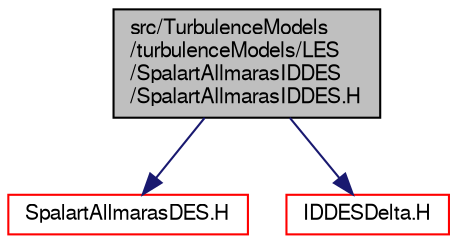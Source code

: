 digraph "src/TurbulenceModels/turbulenceModels/LES/SpalartAllmarasIDDES/SpalartAllmarasIDDES.H"
{
  bgcolor="transparent";
  edge [fontname="FreeSans",fontsize="10",labelfontname="FreeSans",labelfontsize="10"];
  node [fontname="FreeSans",fontsize="10",shape=record];
  Node1 [label="src/TurbulenceModels\l/turbulenceModels/LES\l/SpalartAllmarasIDDES\l/SpalartAllmarasIDDES.H",height=0.2,width=0.4,color="black", fillcolor="grey75", style="filled" fontcolor="black"];
  Node1 -> Node2 [color="midnightblue",fontsize="10",style="solid",fontname="FreeSans"];
  Node2 [label="SpalartAllmarasDES.H",height=0.2,width=0.4,color="red",URL="$a10178.html"];
  Node1 -> Node3 [color="midnightblue",fontsize="10",style="solid",fontname="FreeSans"];
  Node3 [label="IDDESDelta.H",height=0.2,width=0.4,color="red",URL="$a10148.html"];
}
